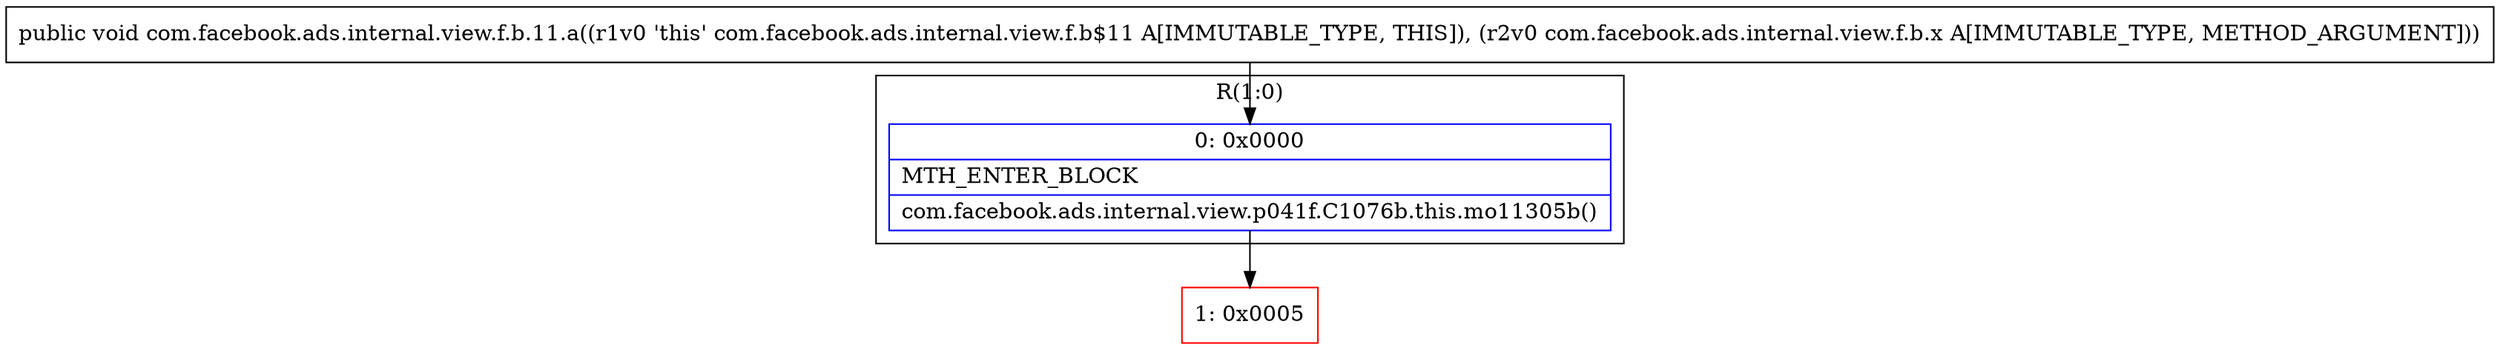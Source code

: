 digraph "CFG forcom.facebook.ads.internal.view.f.b.11.a(Lcom\/facebook\/ads\/internal\/view\/f\/b\/x;)V" {
subgraph cluster_Region_1536525831 {
label = "R(1:0)";
node [shape=record,color=blue];
Node_0 [shape=record,label="{0\:\ 0x0000|MTH_ENTER_BLOCK\l|com.facebook.ads.internal.view.p041f.C1076b.this.mo11305b()\l}"];
}
Node_1 [shape=record,color=red,label="{1\:\ 0x0005}"];
MethodNode[shape=record,label="{public void com.facebook.ads.internal.view.f.b.11.a((r1v0 'this' com.facebook.ads.internal.view.f.b$11 A[IMMUTABLE_TYPE, THIS]), (r2v0 com.facebook.ads.internal.view.f.b.x A[IMMUTABLE_TYPE, METHOD_ARGUMENT])) }"];
MethodNode -> Node_0;
Node_0 -> Node_1;
}

